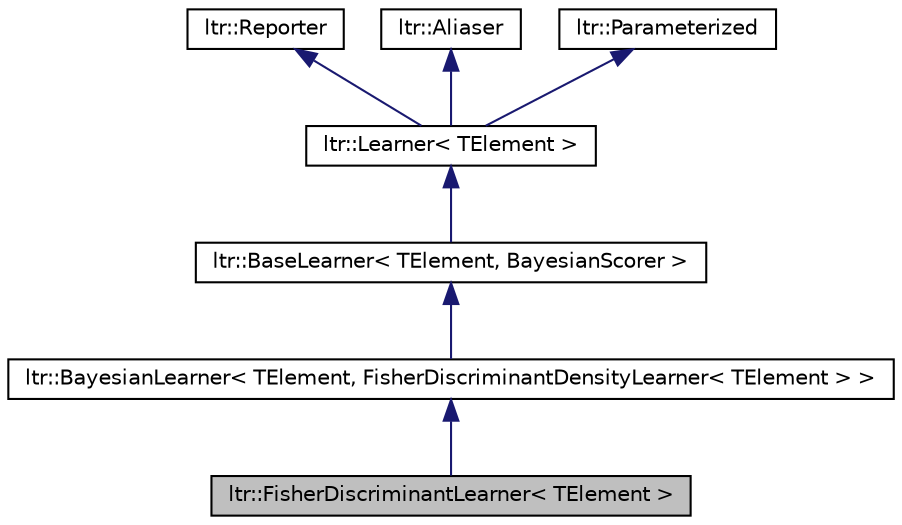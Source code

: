 digraph G
{
  edge [fontname="Helvetica",fontsize="10",labelfontname="Helvetica",labelfontsize="10"];
  node [fontname="Helvetica",fontsize="10",shape=record];
  Node1 [label="ltr::FisherDiscriminantLearner\< TElement \>",height=0.2,width=0.4,color="black", fillcolor="grey75", style="filled" fontcolor="black"];
  Node2 -> Node1 [dir="back",color="midnightblue",fontsize="10",style="solid",fontname="Helvetica"];
  Node2 [label="ltr::BayesianLearner\< TElement, FisherDiscriminantDensityLearner\< TElement \> \>",height=0.2,width=0.4,color="black", fillcolor="white", style="filled",URL="$classltr_1_1_bayesian_learner.html"];
  Node3 -> Node2 [dir="back",color="midnightblue",fontsize="10",style="solid",fontname="Helvetica"];
  Node3 [label="ltr::BaseLearner\< TElement, BayesianScorer \>",height=0.2,width=0.4,color="black", fillcolor="white", style="filled",URL="$classltr_1_1_base_learner.html"];
  Node4 -> Node3 [dir="back",color="midnightblue",fontsize="10",style="solid",fontname="Helvetica"];
  Node4 [label="ltr::Learner\< TElement \>",height=0.2,width=0.4,color="black", fillcolor="white", style="filled",URL="$classltr_1_1_learner.html",tooltip="Learns input dataset and produces a Scorer."];
  Node5 -> Node4 [dir="back",color="midnightblue",fontsize="10",style="solid",fontname="Helvetica"];
  Node5 [label="ltr::Reporter",height=0.2,width=0.4,color="black", fillcolor="white", style="filled",URL="$classltr_1_1_reporter.html"];
  Node6 -> Node4 [dir="back",color="midnightblue",fontsize="10",style="solid",fontname="Helvetica"];
  Node6 [label="ltr::Aliaser",height=0.2,width=0.4,color="black", fillcolor="white", style="filled",URL="$classltr_1_1_aliaser.html",tooltip="Inherit from this class in order to use alias."];
  Node7 -> Node4 [dir="back",color="midnightblue",fontsize="10",style="solid",fontname="Helvetica"];
  Node7 [label="ltr::Parameterized",height=0.2,width=0.4,color="black", fillcolor="white", style="filled",URL="$classltr_1_1_parameterized.html"];
}
